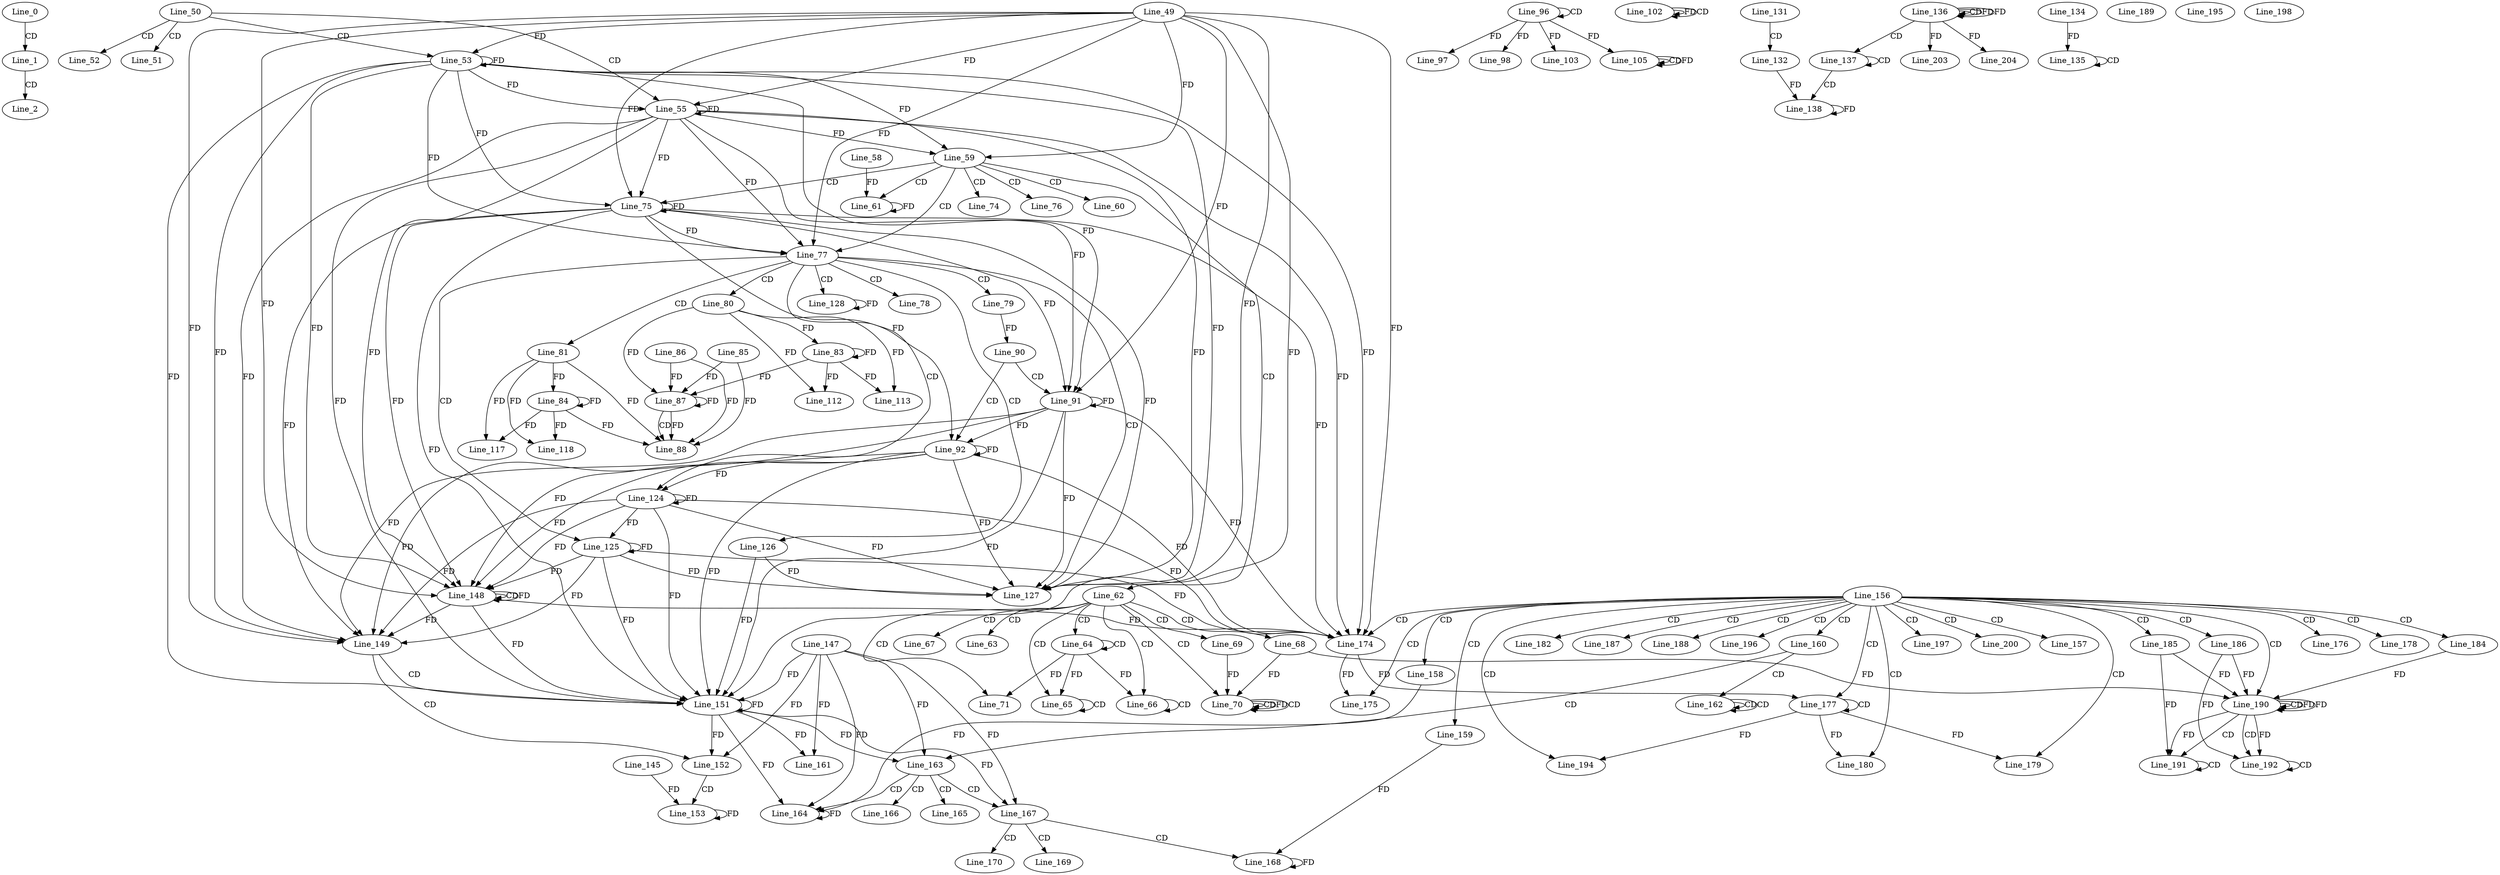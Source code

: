 digraph G {
  Line_0;
  Line_1;
  Line_2;
  Line_50;
  Line_51;
  Line_52;
  Line_53;
  Line_49;
  Line_55;
  Line_59;
  Line_59;
  Line_59;
  Line_60;
  Line_61;
  Line_58;
  Line_62;
  Line_63;
  Line_64;
  Line_64;
  Line_65;
  Line_65;
  Line_66;
  Line_66;
  Line_67;
  Line_68;
  Line_69;
  Line_70;
  Line_70;
  Line_70;
  Line_70;
  Line_71;
  Line_74;
  Line_75;
  Line_76;
  Line_77;
  Line_77;
  Line_77;
  Line_78;
  Line_79;
  Line_80;
  Line_81;
  Line_83;
  Line_84;
  Line_87;
  Line_86;
  Line_87;
  Line_85;
  Line_87;
  Line_88;
  Line_90;
  Line_90;
  Line_90;
  Line_91;
  Line_92;
  Line_96;
  Line_96;
  Line_97;
  Line_98;
  Line_102;
  Line_102;
  Line_102;
  Line_102;
  Line_103;
  Line_105;
  Line_105;
  Line_105;
  Line_112;
  Line_113;
  Line_117;
  Line_118;
  Line_124;
  Line_125;
  Line_126;
  Line_127;
  Line_128;
  Line_131;
  Line_132;
  Line_135;
  Line_135;
  Line_134;
  Line_136;
  Line_136;
  Line_136;
  Line_137;
  Line_137;
  Line_138;
  Line_148;
  Line_148;
  Line_149;
  Line_149;
  Line_149;
  Line_151;
  Line_147;
  Line_151;
  Line_152;
  Line_153;
  Line_145;
  Line_156;
  Line_157;
  Line_158;
  Line_159;
  Line_160;
  Line_161;
  Line_162;
  Line_162;
  Line_162;
  Line_163;
  Line_163;
  Line_164;
  Line_164;
  Line_164;
  Line_165;
  Line_166;
  Line_167;
  Line_167;
  Line_168;
  Line_169;
  Line_170;
  Line_174;
  Line_174;
  Line_175;
  Line_176;
  Line_177;
  Line_177;
  Line_178;
  Line_179;
  Line_180;
  Line_182;
  Line_184;
  Line_185;
  Line_186;
  Line_187;
  Line_188;
  Line_189;
  Line_190;
  Line_190;
  Line_190;
  Line_190;
  Line_190;
  Line_191;
  Line_191;
  Line_192;
  Line_192;
  Line_194;
  Line_195;
  Line_196;
  Line_197;
  Line_198;
  Line_200;
  Line_203;
  Line_204;
  Line_0 -> Line_1 [ label="CD" ];
  Line_1 -> Line_2 [ label="CD" ];
  Line_50 -> Line_51 [ label="CD" ];
  Line_50 -> Line_52 [ label="CD" ];
  Line_50 -> Line_53 [ label="CD" ];
  Line_49 -> Line_53 [ label="FD" ];
  Line_53 -> Line_53 [ label="FD" ];
  Line_50 -> Line_55 [ label="CD" ];
  Line_49 -> Line_55 [ label="FD" ];
  Line_53 -> Line_55 [ label="FD" ];
  Line_55 -> Line_55 [ label="FD" ];
  Line_49 -> Line_59 [ label="FD" ];
  Line_53 -> Line_59 [ label="FD" ];
  Line_55 -> Line_59 [ label="FD" ];
  Line_59 -> Line_60 [ label="CD" ];
  Line_59 -> Line_61 [ label="CD" ];
  Line_58 -> Line_61 [ label="FD" ];
  Line_61 -> Line_61 [ label="FD" ];
  Line_59 -> Line_62 [ label="CD" ];
  Line_62 -> Line_63 [ label="CD" ];
  Line_62 -> Line_64 [ label="CD" ];
  Line_64 -> Line_64 [ label="CD" ];
  Line_62 -> Line_65 [ label="CD" ];
  Line_65 -> Line_65 [ label="CD" ];
  Line_64 -> Line_65 [ label="FD" ];
  Line_62 -> Line_66 [ label="CD" ];
  Line_66 -> Line_66 [ label="CD" ];
  Line_64 -> Line_66 [ label="FD" ];
  Line_62 -> Line_67 [ label="CD" ];
  Line_62 -> Line_68 [ label="CD" ];
  Line_62 -> Line_69 [ label="CD" ];
  Line_62 -> Line_70 [ label="CD" ];
  Line_70 -> Line_70 [ label="CD" ];
  Line_70 -> Line_70 [ label="FD" ];
  Line_69 -> Line_70 [ label="FD" ];
  Line_68 -> Line_70 [ label="FD" ];
  Line_70 -> Line_70 [ label="CD" ];
  Line_62 -> Line_71 [ label="CD" ];
  Line_64 -> Line_71 [ label="FD" ];
  Line_59 -> Line_74 [ label="CD" ];
  Line_59 -> Line_75 [ label="CD" ];
  Line_49 -> Line_75 [ label="FD" ];
  Line_53 -> Line_75 [ label="FD" ];
  Line_55 -> Line_75 [ label="FD" ];
  Line_75 -> Line_75 [ label="FD" ];
  Line_59 -> Line_76 [ label="CD" ];
  Line_59 -> Line_77 [ label="CD" ];
  Line_49 -> Line_77 [ label="FD" ];
  Line_53 -> Line_77 [ label="FD" ];
  Line_55 -> Line_77 [ label="FD" ];
  Line_75 -> Line_77 [ label="FD" ];
  Line_77 -> Line_78 [ label="CD" ];
  Line_77 -> Line_79 [ label="CD" ];
  Line_77 -> Line_80 [ label="CD" ];
  Line_77 -> Line_81 [ label="CD" ];
  Line_80 -> Line_83 [ label="FD" ];
  Line_83 -> Line_83 [ label="FD" ];
  Line_81 -> Line_84 [ label="FD" ];
  Line_84 -> Line_84 [ label="FD" ];
  Line_87 -> Line_87 [ label="FD" ];
  Line_86 -> Line_87 [ label="FD" ];
  Line_80 -> Line_87 [ label="FD" ];
  Line_83 -> Line_87 [ label="FD" ];
  Line_85 -> Line_87 [ label="FD" ];
  Line_87 -> Line_88 [ label="CD" ];
  Line_81 -> Line_88 [ label="FD" ];
  Line_84 -> Line_88 [ label="FD" ];
  Line_85 -> Line_88 [ label="FD" ];
  Line_87 -> Line_88 [ label="FD" ];
  Line_86 -> Line_88 [ label="FD" ];
  Line_79 -> Line_90 [ label="FD" ];
  Line_90 -> Line_91 [ label="CD" ];
  Line_49 -> Line_91 [ label="FD" ];
  Line_53 -> Line_91 [ label="FD" ];
  Line_55 -> Line_91 [ label="FD" ];
  Line_75 -> Line_91 [ label="FD" ];
  Line_91 -> Line_91 [ label="FD" ];
  Line_90 -> Line_92 [ label="CD" ];
  Line_75 -> Line_92 [ label="FD" ];
  Line_91 -> Line_92 [ label="FD" ];
  Line_92 -> Line_92 [ label="FD" ];
  Line_96 -> Line_96 [ label="CD" ];
  Line_96 -> Line_97 [ label="FD" ];
  Line_96 -> Line_98 [ label="FD" ];
  Line_102 -> Line_102 [ label="FD" ];
  Line_102 -> Line_102 [ label="CD" ];
  Line_96 -> Line_103 [ label="FD" ];
  Line_96 -> Line_105 [ label="FD" ];
  Line_105 -> Line_105 [ label="CD" ];
  Line_105 -> Line_105 [ label="FD" ];
  Line_80 -> Line_112 [ label="FD" ];
  Line_83 -> Line_112 [ label="FD" ];
  Line_80 -> Line_113 [ label="FD" ];
  Line_83 -> Line_113 [ label="FD" ];
  Line_81 -> Line_117 [ label="FD" ];
  Line_84 -> Line_117 [ label="FD" ];
  Line_81 -> Line_118 [ label="FD" ];
  Line_84 -> Line_118 [ label="FD" ];
  Line_77 -> Line_124 [ label="CD" ];
  Line_92 -> Line_124 [ label="FD" ];
  Line_124 -> Line_124 [ label="FD" ];
  Line_77 -> Line_125 [ label="CD" ];
  Line_124 -> Line_125 [ label="FD" ];
  Line_125 -> Line_125 [ label="FD" ];
  Line_77 -> Line_126 [ label="CD" ];
  Line_77 -> Line_127 [ label="CD" ];
  Line_126 -> Line_127 [ label="FD" ];
  Line_49 -> Line_127 [ label="FD" ];
  Line_53 -> Line_127 [ label="FD" ];
  Line_55 -> Line_127 [ label="FD" ];
  Line_75 -> Line_127 [ label="FD" ];
  Line_91 -> Line_127 [ label="FD" ];
  Line_92 -> Line_127 [ label="FD" ];
  Line_124 -> Line_127 [ label="FD" ];
  Line_125 -> Line_127 [ label="FD" ];
  Line_77 -> Line_128 [ label="CD" ];
  Line_128 -> Line_128 [ label="FD" ];
  Line_131 -> Line_132 [ label="CD" ];
  Line_135 -> Line_135 [ label="CD" ];
  Line_134 -> Line_135 [ label="FD" ];
  Line_136 -> Line_136 [ label="CD" ];
  Line_136 -> Line_136 [ label="FD" ];
  Line_136 -> Line_137 [ label="CD" ];
  Line_137 -> Line_137 [ label="CD" ];
  Line_137 -> Line_138 [ label="CD" ];
  Line_138 -> Line_138 [ label="FD" ];
  Line_132 -> Line_138 [ label="FD" ];
  Line_49 -> Line_148 [ label="FD" ];
  Line_53 -> Line_148 [ label="FD" ];
  Line_55 -> Line_148 [ label="FD" ];
  Line_75 -> Line_148 [ label="FD" ];
  Line_91 -> Line_148 [ label="FD" ];
  Line_92 -> Line_148 [ label="FD" ];
  Line_124 -> Line_148 [ label="FD" ];
  Line_125 -> Line_148 [ label="FD" ];
  Line_148 -> Line_148 [ label="CD" ];
  Line_148 -> Line_148 [ label="FD" ];
  Line_49 -> Line_149 [ label="FD" ];
  Line_53 -> Line_149 [ label="FD" ];
  Line_55 -> Line_149 [ label="FD" ];
  Line_75 -> Line_149 [ label="FD" ];
  Line_91 -> Line_149 [ label="FD" ];
  Line_92 -> Line_149 [ label="FD" ];
  Line_124 -> Line_149 [ label="FD" ];
  Line_125 -> Line_149 [ label="FD" ];
  Line_148 -> Line_149 [ label="FD" ];
  Line_149 -> Line_151 [ label="CD" ];
  Line_147 -> Line_151 [ label="FD" ];
  Line_151 -> Line_151 [ label="FD" ];
  Line_126 -> Line_151 [ label="FD" ];
  Line_49 -> Line_151 [ label="FD" ];
  Line_53 -> Line_151 [ label="FD" ];
  Line_55 -> Line_151 [ label="FD" ];
  Line_75 -> Line_151 [ label="FD" ];
  Line_91 -> Line_151 [ label="FD" ];
  Line_92 -> Line_151 [ label="FD" ];
  Line_124 -> Line_151 [ label="FD" ];
  Line_125 -> Line_151 [ label="FD" ];
  Line_148 -> Line_151 [ label="FD" ];
  Line_149 -> Line_152 [ label="CD" ];
  Line_147 -> Line_152 [ label="FD" ];
  Line_151 -> Line_152 [ label="FD" ];
  Line_152 -> Line_153 [ label="CD" ];
  Line_145 -> Line_153 [ label="FD" ];
  Line_153 -> Line_153 [ label="FD" ];
  Line_156 -> Line_157 [ label="CD" ];
  Line_156 -> Line_158 [ label="CD" ];
  Line_156 -> Line_159 [ label="CD" ];
  Line_156 -> Line_160 [ label="CD" ];
  Line_147 -> Line_161 [ label="FD" ];
  Line_151 -> Line_161 [ label="FD" ];
  Line_160 -> Line_162 [ label="CD" ];
  Line_162 -> Line_162 [ label="CD" ];
  Line_162 -> Line_162 [ label="CD" ];
  Line_160 -> Line_163 [ label="CD" ];
  Line_147 -> Line_163 [ label="FD" ];
  Line_151 -> Line_163 [ label="FD" ];
  Line_163 -> Line_164 [ label="CD" ];
  Line_158 -> Line_164 [ label="FD" ];
  Line_164 -> Line_164 [ label="FD" ];
  Line_147 -> Line_164 [ label="FD" ];
  Line_151 -> Line_164 [ label="FD" ];
  Line_163 -> Line_165 [ label="CD" ];
  Line_163 -> Line_166 [ label="CD" ];
  Line_163 -> Line_167 [ label="CD" ];
  Line_147 -> Line_167 [ label="FD" ];
  Line_151 -> Line_167 [ label="FD" ];
  Line_167 -> Line_168 [ label="CD" ];
  Line_159 -> Line_168 [ label="FD" ];
  Line_168 -> Line_168 [ label="FD" ];
  Line_167 -> Line_169 [ label="CD" ];
  Line_167 -> Line_170 [ label="CD" ];
  Line_156 -> Line_174 [ label="CD" ];
  Line_49 -> Line_174 [ label="FD" ];
  Line_53 -> Line_174 [ label="FD" ];
  Line_55 -> Line_174 [ label="FD" ];
  Line_75 -> Line_174 [ label="FD" ];
  Line_91 -> Line_174 [ label="FD" ];
  Line_92 -> Line_174 [ label="FD" ];
  Line_124 -> Line_174 [ label="FD" ];
  Line_125 -> Line_174 [ label="FD" ];
  Line_148 -> Line_174 [ label="FD" ];
  Line_156 -> Line_175 [ label="CD" ];
  Line_174 -> Line_175 [ label="FD" ];
  Line_156 -> Line_176 [ label="CD" ];
  Line_156 -> Line_177 [ label="CD" ];
  Line_177 -> Line_177 [ label="CD" ];
  Line_174 -> Line_177 [ label="FD" ];
  Line_156 -> Line_178 [ label="CD" ];
  Line_156 -> Line_179 [ label="CD" ];
  Line_177 -> Line_179 [ label="FD" ];
  Line_156 -> Line_180 [ label="CD" ];
  Line_177 -> Line_180 [ label="FD" ];
  Line_156 -> Line_182 [ label="CD" ];
  Line_156 -> Line_184 [ label="CD" ];
  Line_156 -> Line_185 [ label="CD" ];
  Line_156 -> Line_186 [ label="CD" ];
  Line_156 -> Line_187 [ label="CD" ];
  Line_156 -> Line_188 [ label="CD" ];
  Line_156 -> Line_190 [ label="CD" ];
  Line_190 -> Line_190 [ label="CD" ];
  Line_190 -> Line_190 [ label="FD" ];
  Line_185 -> Line_190 [ label="FD" ];
  Line_68 -> Line_190 [ label="FD" ];
  Line_190 -> Line_190 [ label="FD" ];
  Line_186 -> Line_190 [ label="FD" ];
  Line_184 -> Line_190 [ label="FD" ];
  Line_190 -> Line_191 [ label="CD" ];
  Line_190 -> Line_191 [ label="FD" ];
  Line_185 -> Line_191 [ label="FD" ];
  Line_191 -> Line_191 [ label="CD" ];
  Line_190 -> Line_192 [ label="CD" ];
  Line_190 -> Line_192 [ label="FD" ];
  Line_186 -> Line_192 [ label="FD" ];
  Line_192 -> Line_192 [ label="CD" ];
  Line_156 -> Line_194 [ label="CD" ];
  Line_177 -> Line_194 [ label="FD" ];
  Line_156 -> Line_196 [ label="CD" ];
  Line_156 -> Line_197 [ label="CD" ];
  Line_156 -> Line_200 [ label="CD" ];
  Line_136 -> Line_203 [ label="FD" ];
  Line_136 -> Line_204 [ label="FD" ];
  Line_136 -> Line_136 [ label="FD" ];
}
